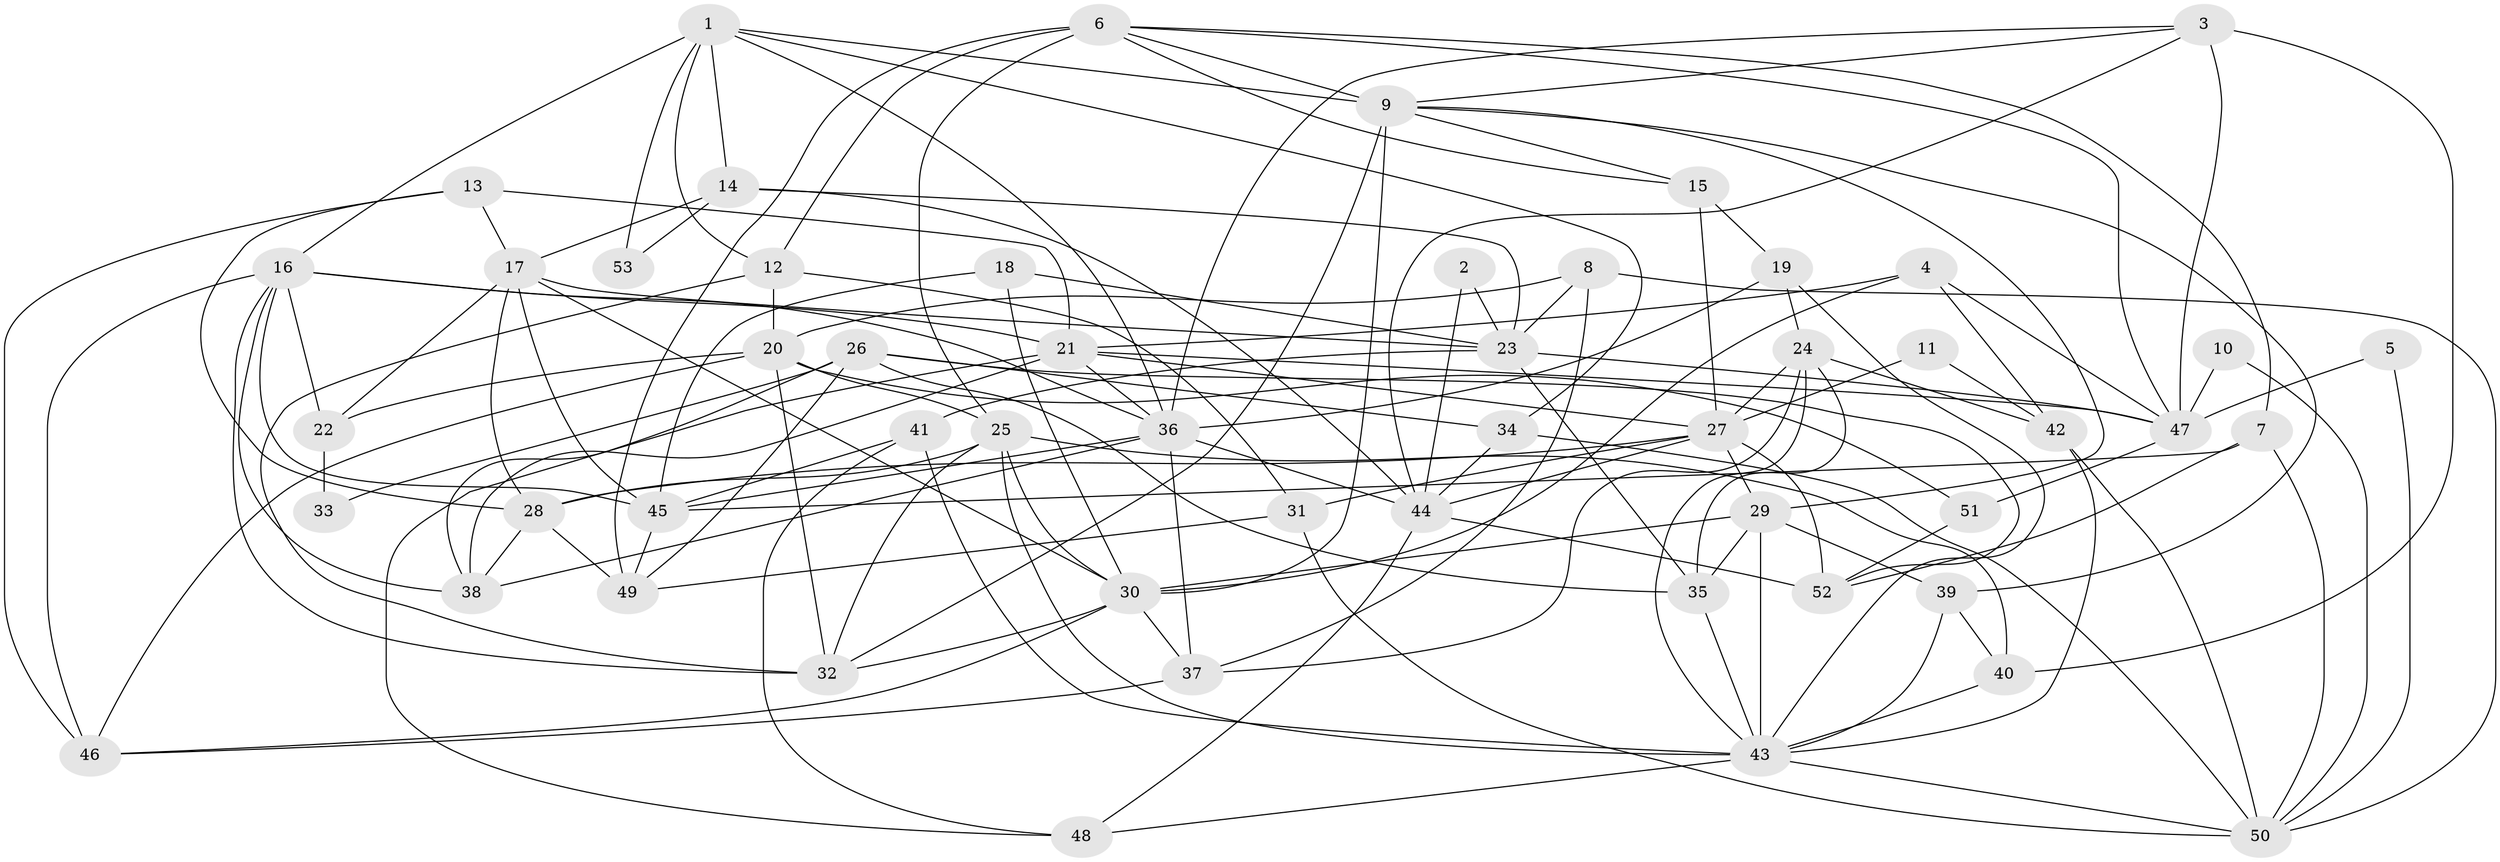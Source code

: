 // original degree distribution, {5: 0.13333333333333333, 3: 0.23809523809523808, 6: 0.0761904761904762, 7: 0.047619047619047616, 2: 0.1523809523809524, 4: 0.3238095238095238, 8: 0.02857142857142857}
// Generated by graph-tools (version 1.1) at 2025/50/03/09/25 03:50:11]
// undirected, 53 vertices, 143 edges
graph export_dot {
graph [start="1"]
  node [color=gray90,style=filled];
  1;
  2;
  3;
  4;
  5;
  6;
  7;
  8;
  9;
  10;
  11;
  12;
  13;
  14;
  15;
  16;
  17;
  18;
  19;
  20;
  21;
  22;
  23;
  24;
  25;
  26;
  27;
  28;
  29;
  30;
  31;
  32;
  33;
  34;
  35;
  36;
  37;
  38;
  39;
  40;
  41;
  42;
  43;
  44;
  45;
  46;
  47;
  48;
  49;
  50;
  51;
  52;
  53;
  1 -- 9 [weight=2.0];
  1 -- 12 [weight=1.0];
  1 -- 14 [weight=1.0];
  1 -- 16 [weight=1.0];
  1 -- 34 [weight=1.0];
  1 -- 36 [weight=1.0];
  1 -- 53 [weight=2.0];
  2 -- 23 [weight=1.0];
  2 -- 44 [weight=1.0];
  3 -- 9 [weight=1.0];
  3 -- 36 [weight=1.0];
  3 -- 40 [weight=1.0];
  3 -- 44 [weight=1.0];
  3 -- 47 [weight=1.0];
  4 -- 21 [weight=1.0];
  4 -- 30 [weight=1.0];
  4 -- 42 [weight=1.0];
  4 -- 47 [weight=1.0];
  5 -- 47 [weight=1.0];
  5 -- 50 [weight=1.0];
  6 -- 7 [weight=1.0];
  6 -- 9 [weight=1.0];
  6 -- 12 [weight=1.0];
  6 -- 15 [weight=1.0];
  6 -- 25 [weight=1.0];
  6 -- 47 [weight=1.0];
  6 -- 49 [weight=2.0];
  7 -- 45 [weight=1.0];
  7 -- 50 [weight=1.0];
  7 -- 52 [weight=1.0];
  8 -- 20 [weight=1.0];
  8 -- 23 [weight=1.0];
  8 -- 37 [weight=1.0];
  8 -- 50 [weight=1.0];
  9 -- 15 [weight=1.0];
  9 -- 29 [weight=1.0];
  9 -- 30 [weight=1.0];
  9 -- 32 [weight=1.0];
  9 -- 39 [weight=1.0];
  10 -- 47 [weight=1.0];
  10 -- 50 [weight=1.0];
  11 -- 27 [weight=1.0];
  11 -- 42 [weight=1.0];
  12 -- 20 [weight=1.0];
  12 -- 31 [weight=1.0];
  12 -- 32 [weight=1.0];
  13 -- 17 [weight=1.0];
  13 -- 21 [weight=1.0];
  13 -- 28 [weight=1.0];
  13 -- 46 [weight=1.0];
  14 -- 17 [weight=1.0];
  14 -- 23 [weight=1.0];
  14 -- 44 [weight=1.0];
  14 -- 53 [weight=1.0];
  15 -- 19 [weight=1.0];
  15 -- 27 [weight=2.0];
  16 -- 21 [weight=1.0];
  16 -- 22 [weight=1.0];
  16 -- 32 [weight=1.0];
  16 -- 36 [weight=1.0];
  16 -- 38 [weight=1.0];
  16 -- 45 [weight=1.0];
  16 -- 46 [weight=1.0];
  17 -- 22 [weight=1.0];
  17 -- 23 [weight=1.0];
  17 -- 28 [weight=1.0];
  17 -- 30 [weight=1.0];
  17 -- 45 [weight=1.0];
  18 -- 23 [weight=1.0];
  18 -- 30 [weight=1.0];
  18 -- 45 [weight=1.0];
  19 -- 24 [weight=1.0];
  19 -- 36 [weight=1.0];
  19 -- 43 [weight=1.0];
  20 -- 22 [weight=1.0];
  20 -- 25 [weight=1.0];
  20 -- 32 [weight=1.0];
  20 -- 46 [weight=1.0];
  20 -- 51 [weight=1.0];
  21 -- 27 [weight=1.0];
  21 -- 36 [weight=1.0];
  21 -- 38 [weight=1.0];
  21 -- 47 [weight=1.0];
  21 -- 48 [weight=1.0];
  22 -- 33 [weight=1.0];
  23 -- 35 [weight=1.0];
  23 -- 41 [weight=1.0];
  23 -- 47 [weight=1.0];
  24 -- 27 [weight=1.0];
  24 -- 35 [weight=1.0];
  24 -- 37 [weight=1.0];
  24 -- 42 [weight=1.0];
  24 -- 43 [weight=1.0];
  25 -- 28 [weight=1.0];
  25 -- 30 [weight=1.0];
  25 -- 32 [weight=1.0];
  25 -- 40 [weight=1.0];
  25 -- 43 [weight=1.0];
  26 -- 33 [weight=1.0];
  26 -- 34 [weight=2.0];
  26 -- 35 [weight=1.0];
  26 -- 38 [weight=1.0];
  26 -- 49 [weight=1.0];
  26 -- 52 [weight=1.0];
  27 -- 28 [weight=1.0];
  27 -- 29 [weight=1.0];
  27 -- 31 [weight=1.0];
  27 -- 44 [weight=1.0];
  27 -- 52 [weight=2.0];
  28 -- 38 [weight=1.0];
  28 -- 49 [weight=1.0];
  29 -- 30 [weight=1.0];
  29 -- 35 [weight=1.0];
  29 -- 39 [weight=1.0];
  29 -- 43 [weight=1.0];
  30 -- 32 [weight=1.0];
  30 -- 37 [weight=1.0];
  30 -- 46 [weight=1.0];
  31 -- 49 [weight=1.0];
  31 -- 50 [weight=1.0];
  34 -- 44 [weight=1.0];
  34 -- 50 [weight=1.0];
  35 -- 43 [weight=1.0];
  36 -- 37 [weight=1.0];
  36 -- 38 [weight=1.0];
  36 -- 44 [weight=1.0];
  36 -- 45 [weight=1.0];
  37 -- 46 [weight=1.0];
  39 -- 40 [weight=1.0];
  39 -- 43 [weight=1.0];
  40 -- 43 [weight=1.0];
  41 -- 43 [weight=1.0];
  41 -- 45 [weight=1.0];
  41 -- 48 [weight=1.0];
  42 -- 43 [weight=1.0];
  42 -- 50 [weight=1.0];
  43 -- 48 [weight=1.0];
  43 -- 50 [weight=1.0];
  44 -- 48 [weight=1.0];
  44 -- 52 [weight=1.0];
  45 -- 49 [weight=1.0];
  47 -- 51 [weight=1.0];
  51 -- 52 [weight=1.0];
}
